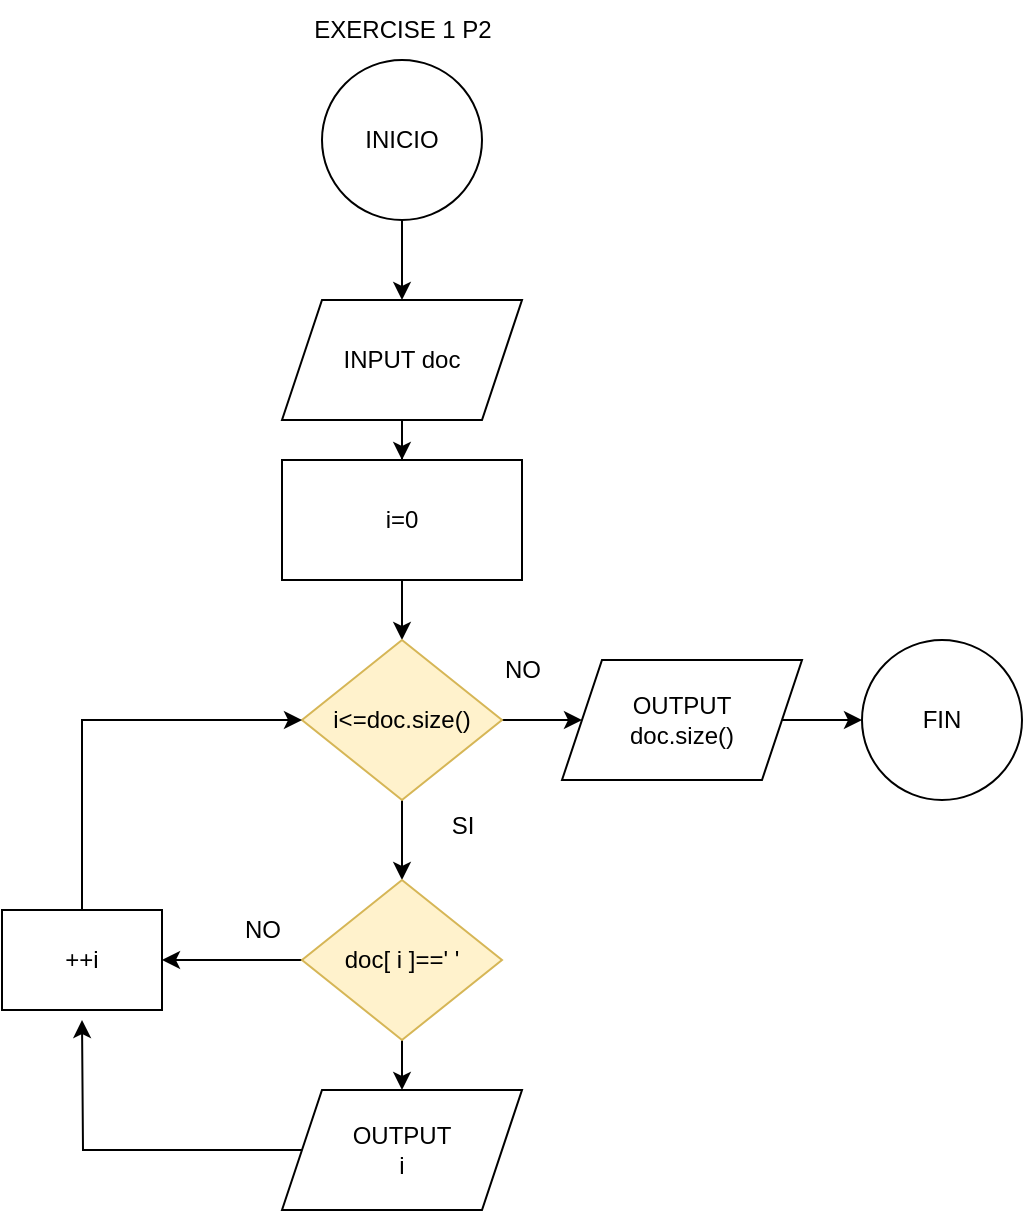 <mxfile version="24.4.0" type="device">
  <diagram name="EXERCISE-1" id="7WXvErT6jwQCl5LBhXy7">
    <mxGraphModel dx="880" dy="478" grid="1" gridSize="10" guides="1" tooltips="1" connect="1" arrows="1" fold="1" page="1" pageScale="1" pageWidth="850" pageHeight="1100" math="0" shadow="0">
      <root>
        <mxCell id="0" />
        <mxCell id="1" parent="0" />
        <mxCell id="-hOMn0kYKFU-R9jvK8EN-38" value="EXERCISE 1 P2" style="text;html=1;align=center;verticalAlign=middle;resizable=0;points=[];autosize=1;strokeColor=none;fillColor=none;" parent="1" vertex="1">
          <mxGeometry x="315" width="110" height="30" as="geometry" />
        </mxCell>
        <mxCell id="jAzLcmatW34AS9ptDqRP-580" value="" style="edgeStyle=orthogonalEdgeStyle;rounded=0;orthogonalLoop=1;jettySize=auto;html=1;" edge="1" parent="1" source="jAzLcmatW34AS9ptDqRP-581" target="jAzLcmatW34AS9ptDqRP-583">
          <mxGeometry relative="1" as="geometry" />
        </mxCell>
        <mxCell id="jAzLcmatW34AS9ptDqRP-581" value="INICIO" style="ellipse;whiteSpace=wrap;html=1;" vertex="1" parent="1">
          <mxGeometry x="330" y="30" width="80" height="80" as="geometry" />
        </mxCell>
        <mxCell id="jAzLcmatW34AS9ptDqRP-582" value="" style="edgeStyle=orthogonalEdgeStyle;rounded=0;orthogonalLoop=1;jettySize=auto;html=1;" edge="1" parent="1" source="jAzLcmatW34AS9ptDqRP-583" target="jAzLcmatW34AS9ptDqRP-585">
          <mxGeometry relative="1" as="geometry" />
        </mxCell>
        <mxCell id="jAzLcmatW34AS9ptDqRP-583" value="INPUT doc" style="shape=parallelogram;perimeter=parallelogramPerimeter;whiteSpace=wrap;html=1;fixedSize=1;" vertex="1" parent="1">
          <mxGeometry x="310" y="150" width="120" height="60" as="geometry" />
        </mxCell>
        <mxCell id="jAzLcmatW34AS9ptDqRP-584" value="" style="edgeStyle=orthogonalEdgeStyle;rounded=0;orthogonalLoop=1;jettySize=auto;html=1;" edge="1" parent="1" source="jAzLcmatW34AS9ptDqRP-585" target="jAzLcmatW34AS9ptDqRP-588">
          <mxGeometry relative="1" as="geometry" />
        </mxCell>
        <mxCell id="jAzLcmatW34AS9ptDqRP-585" value="i=0" style="whiteSpace=wrap;html=1;" vertex="1" parent="1">
          <mxGeometry x="310" y="230" width="120" height="60" as="geometry" />
        </mxCell>
        <mxCell id="jAzLcmatW34AS9ptDqRP-586" value="" style="edgeStyle=orthogonalEdgeStyle;rounded=0;orthogonalLoop=1;jettySize=auto;html=1;" edge="1" parent="1" source="jAzLcmatW34AS9ptDqRP-588" target="jAzLcmatW34AS9ptDqRP-593">
          <mxGeometry relative="1" as="geometry" />
        </mxCell>
        <mxCell id="jAzLcmatW34AS9ptDqRP-587" value="" style="edgeStyle=orthogonalEdgeStyle;rounded=0;orthogonalLoop=1;jettySize=auto;html=1;" edge="1" parent="1" source="jAzLcmatW34AS9ptDqRP-588" target="jAzLcmatW34AS9ptDqRP-600">
          <mxGeometry relative="1" as="geometry" />
        </mxCell>
        <mxCell id="jAzLcmatW34AS9ptDqRP-588" value="i&amp;lt;=doc.size()" style="rhombus;whiteSpace=wrap;html=1;fillColor=#fff2cc;strokeColor=#d6b656;" vertex="1" parent="1">
          <mxGeometry x="320" y="320" width="100" height="80" as="geometry" />
        </mxCell>
        <mxCell id="jAzLcmatW34AS9ptDqRP-589" value="NO" style="text;html=1;align=center;verticalAlign=middle;resizable=0;points=[];autosize=1;strokeColor=none;fillColor=none;" vertex="1" parent="1">
          <mxGeometry x="410" y="320" width="40" height="30" as="geometry" />
        </mxCell>
        <mxCell id="jAzLcmatW34AS9ptDqRP-590" value="SI" style="text;html=1;align=center;verticalAlign=middle;resizable=0;points=[];autosize=1;strokeColor=none;fillColor=none;" vertex="1" parent="1">
          <mxGeometry x="385" y="398" width="30" height="30" as="geometry" />
        </mxCell>
        <mxCell id="jAzLcmatW34AS9ptDqRP-591" value="" style="edgeStyle=orthogonalEdgeStyle;rounded=0;orthogonalLoop=1;jettySize=auto;html=1;" edge="1" parent="1" source="jAzLcmatW34AS9ptDqRP-593" target="jAzLcmatW34AS9ptDqRP-595">
          <mxGeometry relative="1" as="geometry" />
        </mxCell>
        <mxCell id="jAzLcmatW34AS9ptDqRP-592" value="" style="edgeStyle=orthogonalEdgeStyle;rounded=0;orthogonalLoop=1;jettySize=auto;html=1;" edge="1" parent="1" source="jAzLcmatW34AS9ptDqRP-593" target="jAzLcmatW34AS9ptDqRP-598">
          <mxGeometry relative="1" as="geometry" />
        </mxCell>
        <mxCell id="jAzLcmatW34AS9ptDqRP-593" value="doc[ i ]==&#39; &#39;" style="rhombus;whiteSpace=wrap;html=1;fillColor=#fff2cc;strokeColor=#d6b656;" vertex="1" parent="1">
          <mxGeometry x="320" y="440" width="100" height="80" as="geometry" />
        </mxCell>
        <mxCell id="jAzLcmatW34AS9ptDqRP-594" style="edgeStyle=orthogonalEdgeStyle;rounded=0;orthogonalLoop=1;jettySize=auto;html=1;exitX=0.5;exitY=0;exitDx=0;exitDy=0;entryX=0;entryY=0.5;entryDx=0;entryDy=0;" edge="1" parent="1" source="jAzLcmatW34AS9ptDqRP-595" target="jAzLcmatW34AS9ptDqRP-588">
          <mxGeometry relative="1" as="geometry" />
        </mxCell>
        <mxCell id="jAzLcmatW34AS9ptDqRP-595" value="++i" style="whiteSpace=wrap;html=1;" vertex="1" parent="1">
          <mxGeometry x="170" y="455" width="80" height="50" as="geometry" />
        </mxCell>
        <mxCell id="jAzLcmatW34AS9ptDqRP-596" value="NO" style="text;html=1;align=center;verticalAlign=middle;resizable=0;points=[];autosize=1;strokeColor=none;fillColor=none;" vertex="1" parent="1">
          <mxGeometry x="280" y="450" width="40" height="30" as="geometry" />
        </mxCell>
        <mxCell id="jAzLcmatW34AS9ptDqRP-597" style="edgeStyle=orthogonalEdgeStyle;rounded=0;orthogonalLoop=1;jettySize=auto;html=1;exitX=0;exitY=0.5;exitDx=0;exitDy=0;" edge="1" parent="1" source="jAzLcmatW34AS9ptDqRP-598">
          <mxGeometry relative="1" as="geometry">
            <mxPoint x="210" y="510" as="targetPoint" />
          </mxGeometry>
        </mxCell>
        <mxCell id="jAzLcmatW34AS9ptDqRP-598" value="OUTPUT&lt;div&gt;i&lt;/div&gt;" style="shape=parallelogram;perimeter=parallelogramPerimeter;whiteSpace=wrap;html=1;fixedSize=1;" vertex="1" parent="1">
          <mxGeometry x="310" y="545" width="120" height="60" as="geometry" />
        </mxCell>
        <mxCell id="jAzLcmatW34AS9ptDqRP-599" value="" style="edgeStyle=orthogonalEdgeStyle;rounded=0;orthogonalLoop=1;jettySize=auto;html=1;" edge="1" parent="1" source="jAzLcmatW34AS9ptDqRP-600" target="jAzLcmatW34AS9ptDqRP-601">
          <mxGeometry relative="1" as="geometry" />
        </mxCell>
        <mxCell id="jAzLcmatW34AS9ptDqRP-600" value="OUTPUT&lt;div&gt;doc.size()&lt;/div&gt;" style="shape=parallelogram;perimeter=parallelogramPerimeter;whiteSpace=wrap;html=1;fixedSize=1;" vertex="1" parent="1">
          <mxGeometry x="450" y="330" width="120" height="60" as="geometry" />
        </mxCell>
        <mxCell id="jAzLcmatW34AS9ptDqRP-601" value="FIN" style="ellipse;whiteSpace=wrap;html=1;" vertex="1" parent="1">
          <mxGeometry x="600" y="320" width="80" height="80" as="geometry" />
        </mxCell>
      </root>
    </mxGraphModel>
  </diagram>
</mxfile>

